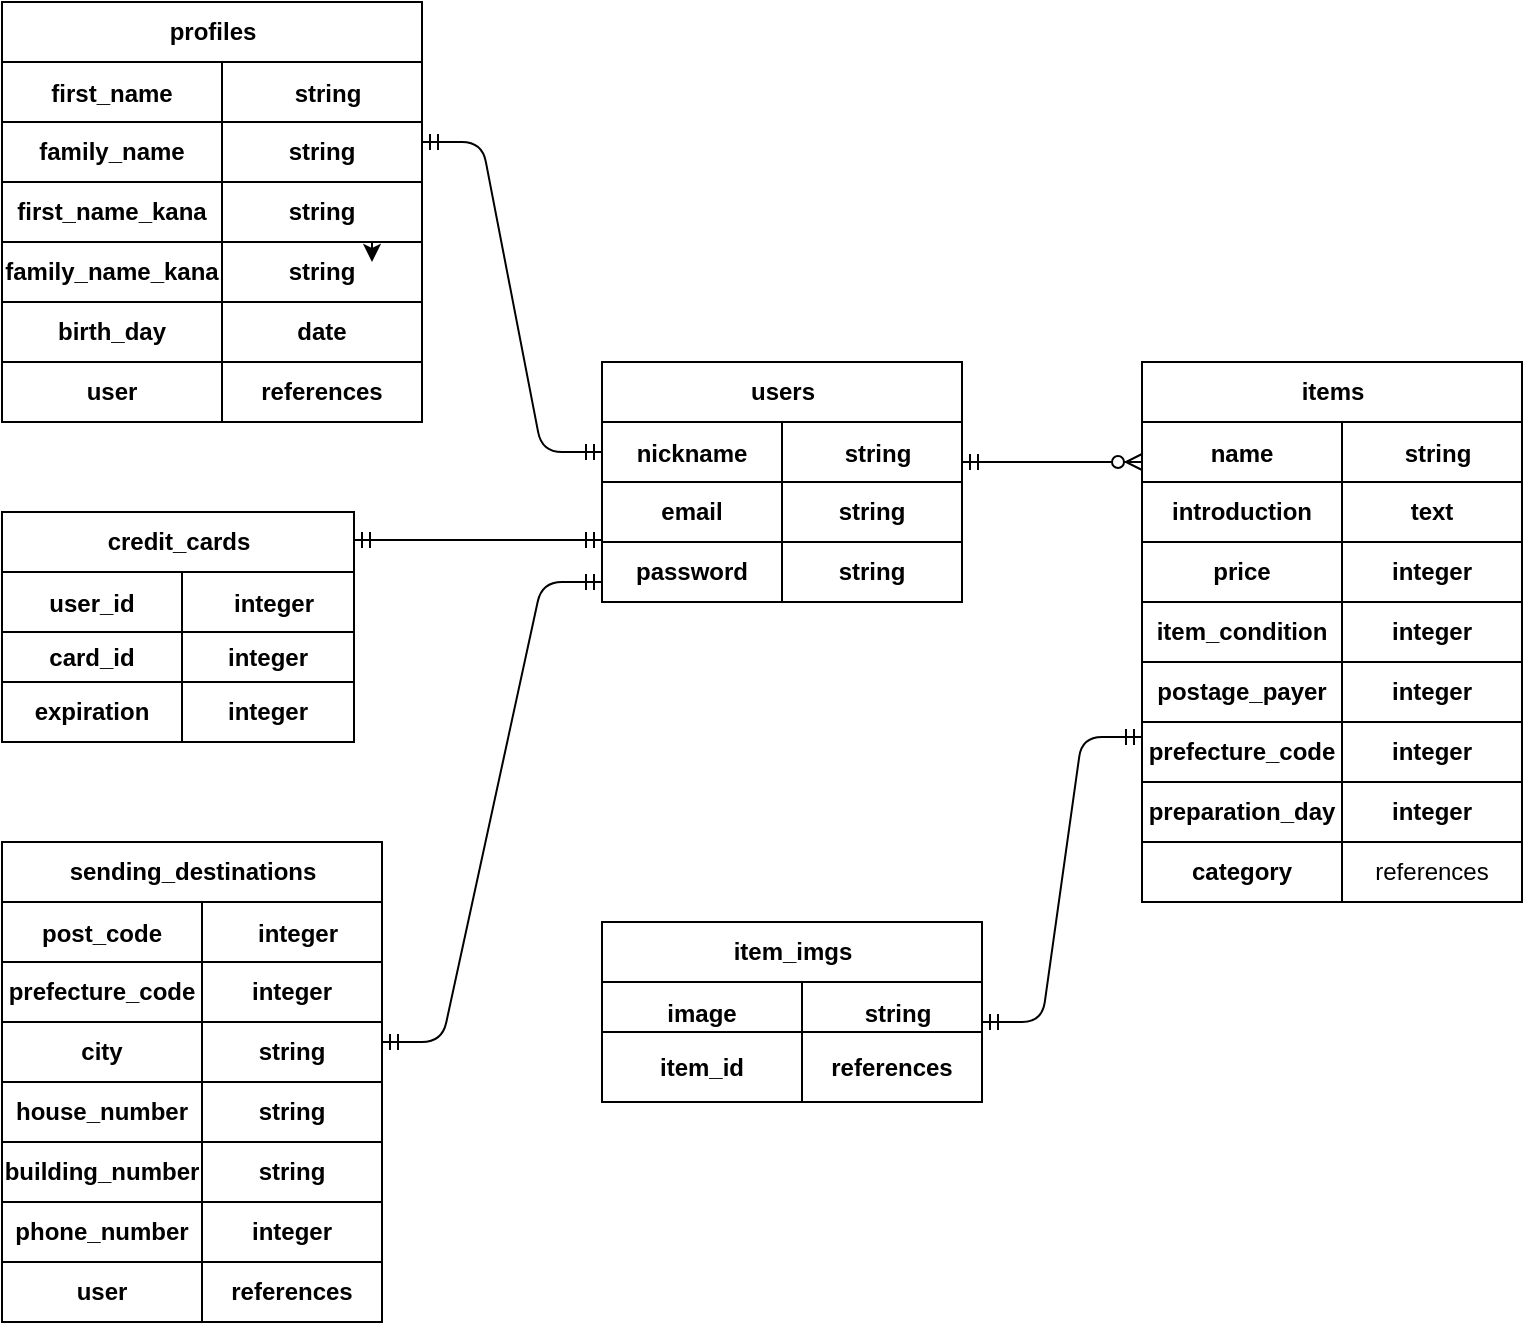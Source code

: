 <mxfile version="13.6.5">
    <diagram id="rscxJaLPMdALKTo7Tvp1" name="ページ1">
        <mxGraphModel dx="968" dy="785" grid="1" gridSize="10" guides="1" tooltips="1" connect="1" arrows="1" fold="1" page="1" pageScale="1" pageWidth="827" pageHeight="1169" math="0" shadow="0">
            <root>
                <mxCell id="0"/>
                <mxCell id="1" parent="0"/>
                <mxCell id="156" value="email" style="whiteSpace=wrap;html=1;fillColor=none;gradientColor=none;align=center;fontStyle=1" vertex="1" parent="1">
                    <mxGeometry x="320" y="260" width="90" height="30" as="geometry"/>
                </mxCell>
                <mxCell id="157" value="string" style="whiteSpace=wrap;html=1;fillColor=none;gradientColor=none;align=center;fontStyle=1" vertex="1" parent="1">
                    <mxGeometry x="410" y="260" width="90" height="30" as="geometry"/>
                </mxCell>
                <mxCell id="159" value="password" style="whiteSpace=wrap;html=1;fillColor=none;gradientColor=none;align=center;fontStyle=1" vertex="1" parent="1">
                    <mxGeometry x="320" y="290" width="90" height="30" as="geometry"/>
                </mxCell>
                <mxCell id="160" value="string" style="whiteSpace=wrap;html=1;fillColor=none;gradientColor=none;align=center;fontStyle=1" vertex="1" parent="1">
                    <mxGeometry x="410" y="290" width="90" height="30" as="geometry"/>
                </mxCell>
                <mxCell id="143" value="users" style="shape=table;startSize=30;container=1;collapsible=1;childLayout=tableLayout;fixedRows=1;rowLines=0;fontStyle=1;align=center;resizeLast=1;fillColor=none;gradientColor=none;html=1;" vertex="1" parent="1">
                    <mxGeometry x="320" y="200" width="180" height="120" as="geometry"/>
                </mxCell>
                <mxCell id="144" value="" style="shape=partialRectangle;collapsible=0;dropTarget=0;pointerEvents=0;fillColor=none;top=0;left=0;bottom=1;right=0;points=[[0,0.5],[1,0.5]];portConstraint=eastwest;" vertex="1" parent="143">
                    <mxGeometry y="30" width="180" height="30" as="geometry"/>
                </mxCell>
                <mxCell id="145" value="nickname" style="shape=partialRectangle;connectable=0;fillColor=none;top=0;left=0;bottom=0;right=0;fontStyle=1;overflow=hidden;" vertex="1" parent="144">
                    <mxGeometry width="90" height="30" as="geometry"/>
                </mxCell>
                <mxCell id="146" value="string" style="shape=partialRectangle;connectable=0;fillColor=none;top=0;left=0;bottom=0;right=0;align=center;spacingLeft=6;fontStyle=1;overflow=hidden;" vertex="1" parent="144">
                    <mxGeometry x="90" width="90" height="30" as="geometry"/>
                </mxCell>
                <mxCell id="212" value="items" style="shape=table;startSize=30;container=1;collapsible=1;childLayout=tableLayout;fixedRows=1;rowLines=0;fontStyle=1;align=center;resizeLast=1;fillColor=none;gradientColor=none;html=1;" vertex="1" parent="1">
                    <mxGeometry x="590" y="200" width="190" height="270" as="geometry"/>
                </mxCell>
                <mxCell id="222" value="" style="shape=partialRectangle;collapsible=0;dropTarget=0;pointerEvents=0;fillColor=none;top=0;left=0;bottom=0;right=0;points=[[0,0.5],[1,0.5]];portConstraint=eastwest;" vertex="1" parent="212">
                    <mxGeometry y="30" width="190" height="30" as="geometry"/>
                </mxCell>
                <mxCell id="223" value="name" style="shape=partialRectangle;connectable=0;fillColor=none;top=0;left=0;bottom=0;right=0;editable=1;overflow=hidden;fontStyle=1" vertex="1" parent="222">
                    <mxGeometry width="100" height="30" as="geometry"/>
                </mxCell>
                <mxCell id="224" value="string" style="shape=partialRectangle;connectable=0;fillColor=none;top=0;left=0;bottom=0;right=0;align=center;spacingLeft=6;overflow=hidden;fontStyle=1" vertex="1" parent="222">
                    <mxGeometry x="100" width="90" height="30" as="geometry"/>
                </mxCell>
                <mxCell id="228" value="introduction" style="whiteSpace=wrap;html=1;fillColor=none;gradientColor=none;align=center;fontStyle=1" vertex="1" parent="1">
                    <mxGeometry x="590" y="260" width="100" height="30" as="geometry"/>
                </mxCell>
                <mxCell id="229" value="&lt;b&gt;text&lt;/b&gt;" style="whiteSpace=wrap;html=1;fillColor=none;gradientColor=none;align=center;" vertex="1" parent="1">
                    <mxGeometry x="690" y="260" width="90" height="30" as="geometry"/>
                </mxCell>
                <mxCell id="230" value="&lt;b&gt;price&lt;/b&gt;" style="whiteSpace=wrap;html=1;fillColor=none;gradientColor=none;align=center;" vertex="1" parent="1">
                    <mxGeometry x="590" y="290" width="100" height="30" as="geometry"/>
                </mxCell>
                <mxCell id="231" value="&lt;b&gt;integer&lt;/b&gt;" style="whiteSpace=wrap;html=1;fillColor=none;gradientColor=none;align=center;" vertex="1" parent="1">
                    <mxGeometry x="690" y="290" width="90" height="30" as="geometry"/>
                </mxCell>
                <mxCell id="233" value="item_condition" style="whiteSpace=wrap;html=1;fillColor=none;gradientColor=none;align=center;fontStyle=1" vertex="1" parent="1">
                    <mxGeometry x="590" y="320" width="100" height="30" as="geometry"/>
                </mxCell>
                <mxCell id="234" value="&lt;b&gt;integer&lt;/b&gt;" style="whiteSpace=wrap;html=1;fillColor=none;gradientColor=none;align=center;" vertex="1" parent="1">
                    <mxGeometry x="690" y="320" width="90" height="30" as="geometry"/>
                </mxCell>
                <mxCell id="235" value="&lt;b&gt;postage_payer&lt;/b&gt;" style="whiteSpace=wrap;html=1;fillColor=none;gradientColor=none;align=center;" vertex="1" parent="1">
                    <mxGeometry x="590" y="350" width="100" height="30" as="geometry"/>
                </mxCell>
                <mxCell id="236" value="&lt;b&gt;integer&lt;/b&gt;" style="whiteSpace=wrap;html=1;fillColor=none;gradientColor=none;align=center;" vertex="1" parent="1">
                    <mxGeometry x="690" y="350" width="90" height="30" as="geometry"/>
                </mxCell>
                <mxCell id="237" value="&lt;b&gt;prefecture_code&lt;/b&gt;" style="whiteSpace=wrap;html=1;fillColor=none;gradientColor=none;align=center;" vertex="1" parent="1">
                    <mxGeometry x="590" y="380" width="100" height="30" as="geometry"/>
                </mxCell>
                <mxCell id="239" value="&lt;b&gt;integer&lt;/b&gt;" style="whiteSpace=wrap;html=1;fillColor=none;gradientColor=none;align=center;" vertex="1" parent="1">
                    <mxGeometry x="690" y="380" width="90" height="30" as="geometry"/>
                </mxCell>
                <mxCell id="240" value="&lt;b&gt;preparation_day&lt;/b&gt;" style="whiteSpace=wrap;html=1;fillColor=none;gradientColor=none;align=center;" vertex="1" parent="1">
                    <mxGeometry x="590" y="410" width="100" height="30" as="geometry"/>
                </mxCell>
                <mxCell id="241" value="&lt;b&gt;integer&lt;/b&gt;" style="whiteSpace=wrap;html=1;fillColor=none;gradientColor=none;align=center;" vertex="1" parent="1">
                    <mxGeometry x="690" y="410" width="90" height="30" as="geometry"/>
                </mxCell>
                <mxCell id="242" value="&lt;b&gt;category&lt;/b&gt;" style="whiteSpace=wrap;html=1;fillColor=none;gradientColor=none;align=center;" vertex="1" parent="1">
                    <mxGeometry x="590" y="440" width="100" height="30" as="geometry"/>
                </mxCell>
                <mxCell id="243" value="references" style="whiteSpace=wrap;html=1;fillColor=none;gradientColor=none;align=center;" vertex="1" parent="1">
                    <mxGeometry x="690" y="440" width="90" height="30" as="geometry"/>
                </mxCell>
                <mxCell id="368" value="profiles" style="shape=table;startSize=30;container=1;collapsible=1;childLayout=tableLayout;fixedRows=1;rowLines=0;fontStyle=1;align=center;resizeLast=1;fillColor=none;gradientColor=none;html=1;" vertex="1" parent="1">
                    <mxGeometry x="20" y="20" width="210" height="210" as="geometry"/>
                </mxCell>
                <mxCell id="369" value="" style="shape=partialRectangle;collapsible=0;dropTarget=0;pointerEvents=0;fillColor=none;top=0;left=0;bottom=0;right=0;points=[[0,0.5],[1,0.5]];portConstraint=eastwest;" vertex="1" parent="368">
                    <mxGeometry y="30" width="210" height="30" as="geometry"/>
                </mxCell>
                <mxCell id="370" value="first_name" style="shape=partialRectangle;connectable=0;fillColor=none;top=0;left=0;bottom=0;right=0;editable=1;overflow=hidden;fontStyle=1" vertex="1" parent="369">
                    <mxGeometry width="110" height="30" as="geometry"/>
                </mxCell>
                <mxCell id="371" value="string" style="shape=partialRectangle;connectable=0;fillColor=none;top=0;left=0;bottom=0;right=0;align=center;spacingLeft=6;overflow=hidden;fontStyle=1" vertex="1" parent="369">
                    <mxGeometry x="110" width="100" height="30" as="geometry"/>
                </mxCell>
                <mxCell id="372" value="family_name" style="whiteSpace=wrap;html=1;fillColor=none;gradientColor=none;align=center;fontStyle=1" vertex="1" parent="1">
                    <mxGeometry x="20" y="80" width="110" height="30" as="geometry"/>
                </mxCell>
                <mxCell id="373" value="string" style="whiteSpace=wrap;html=1;fillColor=none;gradientColor=none;align=center;fontStyle=1" vertex="1" parent="1">
                    <mxGeometry x="130" y="80" width="100" height="30" as="geometry"/>
                </mxCell>
                <mxCell id="374" value="first_name_kana" style="whiteSpace=wrap;html=1;fillColor=none;gradientColor=none;align=center;fontStyle=1" vertex="1" parent="1">
                    <mxGeometry x="20" y="110" width="110" height="30" as="geometry"/>
                </mxCell>
                <mxCell id="375" value="string" style="whiteSpace=wrap;html=1;fillColor=none;gradientColor=none;align=center;fontStyle=1" vertex="1" parent="1">
                    <mxGeometry x="130" y="110" width="100" height="30" as="geometry"/>
                </mxCell>
                <mxCell id="376" value="family_name_kana" style="whiteSpace=wrap;html=1;fillColor=none;gradientColor=none;align=center;fontStyle=1" vertex="1" parent="1">
                    <mxGeometry x="20" y="140" width="110" height="30" as="geometry"/>
                </mxCell>
                <mxCell id="377" value="string" style="whiteSpace=wrap;html=1;fillColor=none;gradientColor=none;align=center;fontStyle=1" vertex="1" parent="1">
                    <mxGeometry x="130" y="140" width="100" height="30" as="geometry"/>
                </mxCell>
                <mxCell id="378" value="birth_day" style="whiteSpace=wrap;html=1;fillColor=none;gradientColor=none;align=center;fontStyle=1" vertex="1" parent="1">
                    <mxGeometry x="20" y="170" width="110" height="30" as="geometry"/>
                </mxCell>
                <mxCell id="379" value="date" style="whiteSpace=wrap;html=1;fillColor=none;gradientColor=none;align=center;fontStyle=1" vertex="1" parent="1">
                    <mxGeometry x="130" y="170" width="100" height="30" as="geometry"/>
                </mxCell>
                <mxCell id="380" value="user" style="whiteSpace=wrap;html=1;fillColor=none;gradientColor=none;align=center;fontStyle=1" vertex="1" parent="1">
                    <mxGeometry x="20" y="200" width="110" height="30" as="geometry"/>
                </mxCell>
                <mxCell id="382" value="references" style="whiteSpace=wrap;html=1;fillColor=none;gradientColor=none;align=center;fontStyle=1" vertex="1" parent="1">
                    <mxGeometry x="130" y="200" width="100" height="30" as="geometry"/>
                </mxCell>
                <mxCell id="383" style="edgeStyle=orthogonalEdgeStyle;rounded=0;orthogonalLoop=1;jettySize=auto;html=1;exitX=0.75;exitY=0;exitDx=0;exitDy=0;entryX=0.75;entryY=0.333;entryDx=0;entryDy=0;entryPerimeter=0;fontStyle=1" edge="1" parent="1" source="377" target="377">
                    <mxGeometry relative="1" as="geometry"/>
                </mxCell>
                <mxCell id="390" value="" style="edgeStyle=entityRelationEdgeStyle;fontSize=12;html=1;endArrow=ERzeroToMany;startArrow=ERmandOne;" edge="1" parent="1">
                    <mxGeometry width="100" height="100" relative="1" as="geometry">
                        <mxPoint x="500" y="250" as="sourcePoint"/>
                        <mxPoint x="590" y="250" as="targetPoint"/>
                    </mxGeometry>
                </mxCell>
                <mxCell id="391" value="" style="edgeStyle=entityRelationEdgeStyle;fontSize=12;html=1;endArrow=ERmandOne;startArrow=ERmandOne;entryX=0;entryY=0.5;entryDx=0;entryDy=0;" edge="1" parent="1" target="144">
                    <mxGeometry width="100" height="100" relative="1" as="geometry">
                        <mxPoint x="230" y="90" as="sourcePoint"/>
                        <mxPoint x="290" y="252" as="targetPoint"/>
                    </mxGeometry>
                </mxCell>
                <mxCell id="424" value="credit_cards" style="shape=table;startSize=30;container=1;collapsible=1;childLayout=tableLayout;fixedRows=1;rowLines=0;fontStyle=1;align=center;resizeLast=1;fillColor=none;gradientColor=none;html=1;" vertex="1" parent="1">
                    <mxGeometry x="20" y="275" width="176" height="115" as="geometry"/>
                </mxCell>
                <mxCell id="425" value="" style="shape=partialRectangle;collapsible=0;dropTarget=0;pointerEvents=0;fillColor=none;top=0;left=0;bottom=1;right=0;points=[[0,0.5],[1,0.5]];portConstraint=eastwest;" vertex="1" parent="424">
                    <mxGeometry y="30" width="176" height="30" as="geometry"/>
                </mxCell>
                <mxCell id="426" value="user_id" style="shape=partialRectangle;connectable=0;fillColor=none;top=0;left=0;bottom=0;right=0;fontStyle=1;overflow=hidden;" vertex="1" parent="425">
                    <mxGeometry width="90" height="30" as="geometry"/>
                </mxCell>
                <mxCell id="427" value="integer" style="shape=partialRectangle;connectable=0;fillColor=none;top=0;left=0;bottom=0;right=0;align=center;spacingLeft=6;fontStyle=1;overflow=hidden;" vertex="1" parent="425">
                    <mxGeometry x="90" width="86" height="30" as="geometry"/>
                </mxCell>
                <mxCell id="428" value="card_id" style="whiteSpace=wrap;html=1;fillColor=none;gradientColor=none;align=center;fontStyle=1" vertex="1" parent="1">
                    <mxGeometry x="20" y="335" width="90" height="25" as="geometry"/>
                </mxCell>
                <mxCell id="429" value="integer" style="whiteSpace=wrap;html=1;fillColor=none;gradientColor=none;align=center;fontStyle=1" vertex="1" parent="1">
                    <mxGeometry x="110" y="335" width="86" height="25" as="geometry"/>
                </mxCell>
                <mxCell id="430" value="expiration" style="whiteSpace=wrap;html=1;fillColor=none;gradientColor=none;align=center;fontStyle=1" vertex="1" parent="1">
                    <mxGeometry x="20" y="360" width="90" height="30" as="geometry"/>
                </mxCell>
                <mxCell id="431" value="integer" style="whiteSpace=wrap;html=1;fillColor=none;gradientColor=none;align=center;fontStyle=1" vertex="1" parent="1">
                    <mxGeometry x="110" y="360" width="86" height="30" as="geometry"/>
                </mxCell>
                <mxCell id="432" value="" style="edgeStyle=entityRelationEdgeStyle;fontSize=12;html=1;endArrow=ERmandOne;startArrow=ERmandOne;" edge="1" parent="1">
                    <mxGeometry width="100" height="100" relative="1" as="geometry">
                        <mxPoint x="196" y="289" as="sourcePoint"/>
                        <mxPoint x="320" y="289" as="targetPoint"/>
                    </mxGeometry>
                </mxCell>
                <mxCell id="434" value="sending_destinations" style="shape=table;startSize=30;container=1;collapsible=1;childLayout=tableLayout;fixedRows=1;rowLines=0;fontStyle=1;align=center;resizeLast=1;fillColor=none;gradientColor=none;html=1;" vertex="1" parent="1">
                    <mxGeometry x="20" y="440" width="190" height="240" as="geometry"/>
                </mxCell>
                <mxCell id="435" value="" style="shape=partialRectangle;collapsible=0;dropTarget=0;pointerEvents=0;fillColor=none;top=0;left=0;bottom=0;right=0;points=[[0,0.5],[1,0.5]];portConstraint=eastwest;" vertex="1" parent="434">
                    <mxGeometry y="30" width="190" height="30" as="geometry"/>
                </mxCell>
                <mxCell id="436" value="post_code" style="shape=partialRectangle;connectable=0;fillColor=none;top=0;left=0;bottom=0;right=0;editable=1;overflow=hidden;fontStyle=1" vertex="1" parent="435">
                    <mxGeometry width="100" height="30" as="geometry"/>
                </mxCell>
                <mxCell id="437" value="integer" style="shape=partialRectangle;connectable=0;fillColor=none;top=0;left=0;bottom=0;right=0;align=center;spacingLeft=6;overflow=hidden;fontStyle=1" vertex="1" parent="435">
                    <mxGeometry x="100" width="90" height="30" as="geometry"/>
                </mxCell>
                <mxCell id="438" value="prefecture_code" style="whiteSpace=wrap;html=1;fillColor=none;gradientColor=none;align=center;fontStyle=1" vertex="1" parent="1">
                    <mxGeometry x="20" y="500" width="100" height="30" as="geometry"/>
                </mxCell>
                <mxCell id="440" value="integer" style="whiteSpace=wrap;html=1;fillColor=none;gradientColor=none;align=center;fontStyle=1" vertex="1" parent="1">
                    <mxGeometry x="120" y="500" width="90" height="30" as="geometry"/>
                </mxCell>
                <mxCell id="441" value="city" style="whiteSpace=wrap;html=1;fillColor=none;gradientColor=none;align=center;fontStyle=1" vertex="1" parent="1">
                    <mxGeometry x="20" y="530" width="100" height="30" as="geometry"/>
                </mxCell>
                <mxCell id="442" value="string" style="whiteSpace=wrap;html=1;fillColor=none;gradientColor=none;align=center;fontStyle=1" vertex="1" parent="1">
                    <mxGeometry x="120" y="530" width="90" height="30" as="geometry"/>
                </mxCell>
                <mxCell id="443" value="house_number" style="whiteSpace=wrap;html=1;fillColor=none;gradientColor=none;align=center;fontStyle=1" vertex="1" parent="1">
                    <mxGeometry x="20" y="560" width="100" height="30" as="geometry"/>
                </mxCell>
                <mxCell id="444" value="string" style="whiteSpace=wrap;html=1;fillColor=none;gradientColor=none;align=center;fontStyle=1" vertex="1" parent="1">
                    <mxGeometry x="120" y="560" width="90" height="30" as="geometry"/>
                </mxCell>
                <mxCell id="445" value="building_number" style="whiteSpace=wrap;html=1;fillColor=none;gradientColor=none;align=center;fontStyle=1" vertex="1" parent="1">
                    <mxGeometry x="20" y="590" width="100" height="30" as="geometry"/>
                </mxCell>
                <mxCell id="446" value="string" style="whiteSpace=wrap;html=1;fillColor=none;gradientColor=none;align=center;fontStyle=1" vertex="1" parent="1">
                    <mxGeometry x="120" y="590" width="90" height="30" as="geometry"/>
                </mxCell>
                <mxCell id="447" value="phone_number" style="whiteSpace=wrap;html=1;fillColor=none;gradientColor=none;align=center;fontStyle=1" vertex="1" parent="1">
                    <mxGeometry x="20" y="620" width="100" height="30" as="geometry"/>
                </mxCell>
                <mxCell id="448" value="integer" style="whiteSpace=wrap;html=1;fillColor=none;gradientColor=none;align=center;fontStyle=1" vertex="1" parent="1">
                    <mxGeometry x="120" y="620" width="90" height="30" as="geometry"/>
                </mxCell>
                <mxCell id="450" value="user" style="whiteSpace=wrap;html=1;fillColor=none;gradientColor=none;align=center;fontStyle=1" vertex="1" parent="1">
                    <mxGeometry x="20" y="650" width="100" height="30" as="geometry"/>
                </mxCell>
                <mxCell id="451" value="references" style="whiteSpace=wrap;html=1;fillColor=none;gradientColor=none;align=center;fontStyle=1" vertex="1" parent="1">
                    <mxGeometry x="120" y="650" width="90" height="30" as="geometry"/>
                </mxCell>
                <mxCell id="453" value="" style="edgeStyle=entityRelationEdgeStyle;fontSize=12;html=1;endArrow=ERmandOne;startArrow=ERmandOne;" edge="1" parent="1">
                    <mxGeometry width="100" height="100" relative="1" as="geometry">
                        <mxPoint x="210" y="540" as="sourcePoint"/>
                        <mxPoint x="320" y="310" as="targetPoint"/>
                    </mxGeometry>
                </mxCell>
                <mxCell id="466" value="item_id" style="whiteSpace=wrap;html=1;fillColor=none;gradientColor=none;align=center;fontStyle=1" vertex="1" parent="1">
                    <mxGeometry x="320" y="535" width="100" height="35" as="geometry"/>
                </mxCell>
                <mxCell id="467" value="references" style="whiteSpace=wrap;html=1;fillColor=none;gradientColor=none;align=center;fontStyle=1" vertex="1" parent="1">
                    <mxGeometry x="420" y="535" width="90" height="35" as="geometry"/>
                </mxCell>
                <mxCell id="462" value="item_imgs" style="shape=table;startSize=30;container=1;collapsible=1;childLayout=tableLayout;fixedRows=1;rowLines=0;fontStyle=1;align=center;resizeLast=1;fillColor=none;gradientColor=none;html=1;" vertex="1" parent="1">
                    <mxGeometry x="320" y="480" width="190" height="90" as="geometry"/>
                </mxCell>
                <mxCell id="463" value="" style="shape=partialRectangle;collapsible=0;dropTarget=0;pointerEvents=0;fillColor=none;top=0;left=0;bottom=0;right=0;points=[[0,0.5],[1,0.5]];portConstraint=eastwest;" vertex="1" parent="462">
                    <mxGeometry y="30" width="190" height="30" as="geometry"/>
                </mxCell>
                <mxCell id="464" value="image" style="shape=partialRectangle;connectable=0;fillColor=none;top=0;left=0;bottom=0;right=0;editable=1;overflow=hidden;fontStyle=1" vertex="1" parent="463">
                    <mxGeometry width="100" height="30" as="geometry"/>
                </mxCell>
                <mxCell id="465" value="string" style="shape=partialRectangle;connectable=0;fillColor=none;top=0;left=0;bottom=0;right=0;align=center;spacingLeft=6;overflow=hidden;fontStyle=1" vertex="1" parent="463">
                    <mxGeometry x="100" width="90" height="30" as="geometry"/>
                </mxCell>
                <mxCell id="471" value="" style="edgeStyle=entityRelationEdgeStyle;fontSize=12;html=1;endArrow=ERmandOne;startArrow=ERmandOne;entryX=0;entryY=0.25;entryDx=0;entryDy=0;" edge="1" parent="1" target="237">
                    <mxGeometry width="100" height="100" relative="1" as="geometry">
                        <mxPoint x="510" y="530" as="sourcePoint"/>
                        <mxPoint x="610" y="430" as="targetPoint"/>
                    </mxGeometry>
                </mxCell>
            </root>
        </mxGraphModel>
    </diagram>
</mxfile>